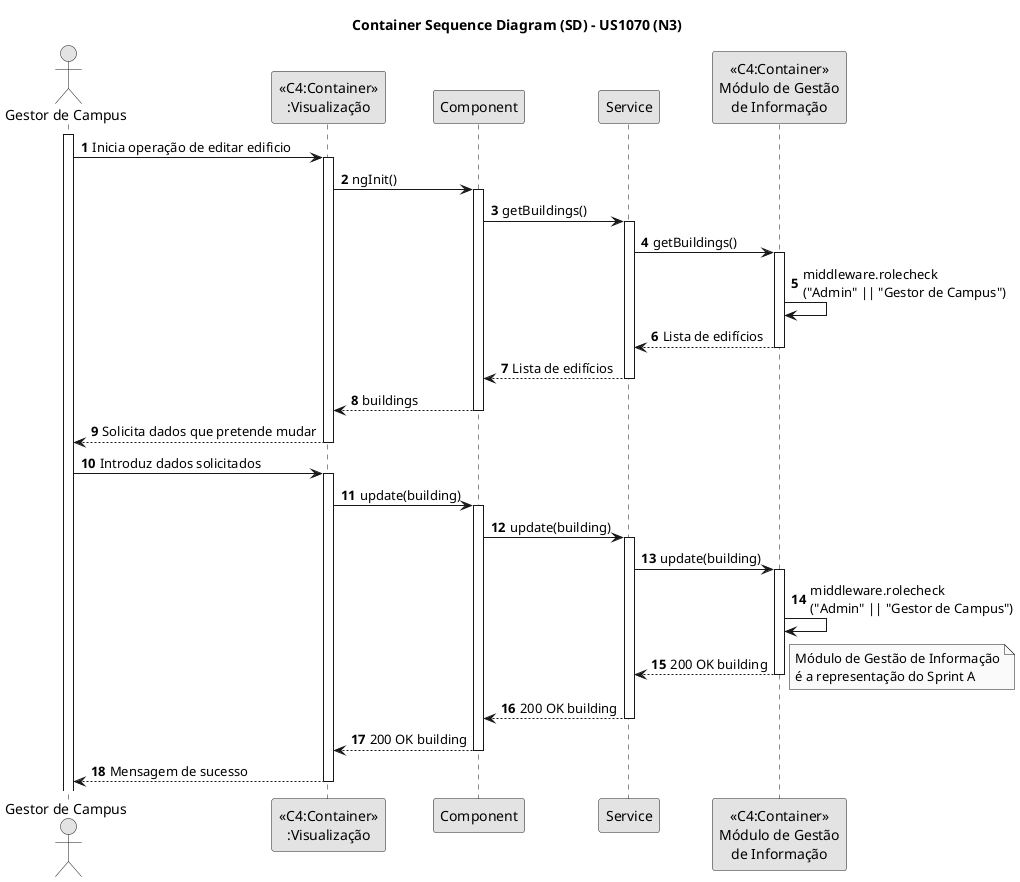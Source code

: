 @startuml
skinparam monochrome true
skinparam packageStyle rectangle
skinparam shadowing false

title Container Sequence Diagram (SD) - US1070 (N3)

autonumber

actor "Gestor de Campus"

activate "Gestor de Campus"
"Gestor de Campus" -> "<<C4:Container>>\n:Visualização": Inicia operação de editar edificio
activate "<<C4:Container>>\n:Visualização"
"<<C4:Container>>\n:Visualização" -> Component: ngInit()
activate Component
Component -> Service: getBuildings()
activate Service
Service -> "<<C4:Container>>\nMódulo de Gestão\nde Informação" : getBuildings()
activate "<<C4:Container>>\nMódulo de Gestão\nde Informação"
"<<C4:Container>>\nMódulo de Gestão\nde Informação" -> "<<C4:Container>>\nMódulo de Gestão\nde Informação": middleware.rolecheck\n("Admin" || "Gestor de Campus")
"<<C4:Container>>\nMódulo de Gestão\nde Informação" --> Service : Lista de edifícios
deactivate "<<C4:Container>>\nMódulo de Gestão\nde Informação"
Service --> Component : Lista de edifícios
deactivate Service
Component --> "<<C4:Container>>\n:Visualização" : buildings
deactivate Component

"<<C4:Container>>\n:Visualização" --> "Gestor de Campus": Solicita dados que pretende mudar
deactivate "<<C4:Container>>\n:Visualização"

"Gestor de Campus" -> "<<C4:Container>>\n:Visualização": Introduz dados solicitados
activate "<<C4:Container>>\n:Visualização"
"<<C4:Container>>\n:Visualização" -> Component : update(building)
activate Component
Component -> Service : update(building)
activate Service
Service -> "<<C4:Container>>\nMódulo de Gestão\nde Informação" : update(building)

activate "<<C4:Container>>\nMódulo de Gestão\nde Informação"
"<<C4:Container>>\nMódulo de Gestão\nde Informação" -> "<<C4:Container>>\nMódulo de Gestão\nde Informação": middleware.rolecheck\n("Admin" || "Gestor de Campus")
"<<C4:Container>>\nMódulo de Gestão\nde Informação" --> Service: 200 OK building

deactivate "<<C4:Container>>\nMódulo de Gestão\nde Informação"
note right: Módulo de Gestão de Informação\né a representação do Sprint A
Service --> Component: 200 OK building
deactivate Service
Component --> "<<C4:Container>>\n:Visualização" : 200 OK building
deactivate Component
deactivate "<<C4:Container>>\nMódulo de Gestão\nde Informação"
"Gestor de Campus" <-- "<<C4:Container>>\n:Visualização": Mensagem de sucesso
deactivate "<<C4:Container>>\n:Visualização"

@enduml